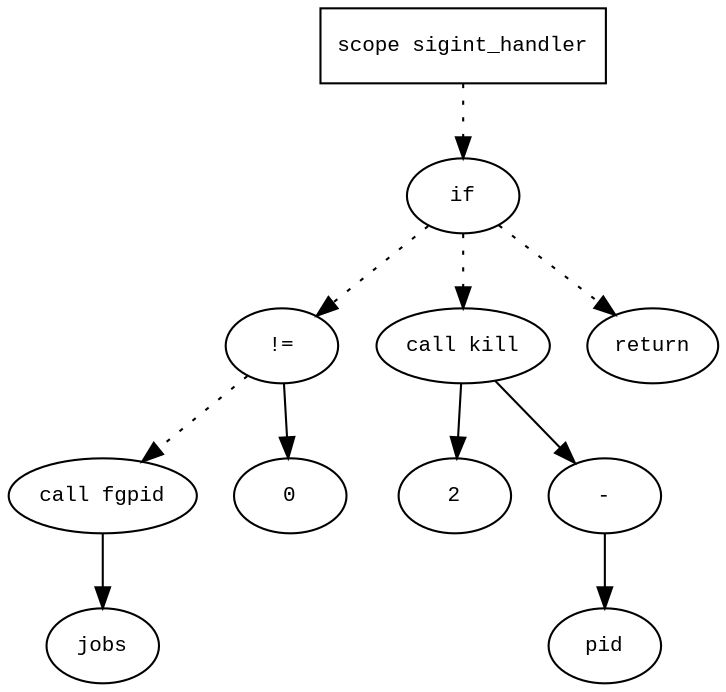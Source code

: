 digraph AST {
  graph [fontname="Times New Roman",fontsize=10];
  node  [fontname="Courier New",fontsize=10];
  edge  [fontname="Times New Roman",fontsize=10];

  node1 [label="scope sigint_handler",shape=box];
  node2 [label="if",shape=ellipse];
  node1 -> node2 [style=dotted];
  node3 [label="!=",shape=ellipse];
  node4 [label="call fgpid",shape=ellipse];
  node5 [label="jobs",shape=ellipse];
  node4 -> node5;
  node3 -> node4 [style=dotted];
  node6 [label="0",shape=ellipse];
  node3 -> node6;
  node2 -> node3 [style=dotted];
  node7 [label="call kill",shape=ellipse];
  node8 [label="2",shape=ellipse];
  node7 -> node8;
  node9 [label="-",shape=ellipse];
  node10 [label="pid",shape=ellipse];
  node9 -> node10;
  node7 -> node9;
  node2 -> node7 [style=dotted];
  node11 [label="return",shape=ellipse];
  node2 -> node11 [style=dotted];
} 